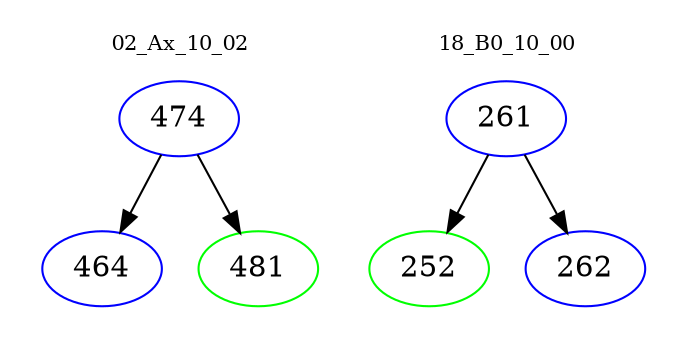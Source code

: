 digraph{
subgraph cluster_0 {
color = white
label = "02_Ax_10_02";
fontsize=10;
T0_474 [label="474", color="blue"]
T0_474 -> T0_464 [color="black"]
T0_464 [label="464", color="blue"]
T0_474 -> T0_481 [color="black"]
T0_481 [label="481", color="green"]
}
subgraph cluster_1 {
color = white
label = "18_B0_10_00";
fontsize=10;
T1_261 [label="261", color="blue"]
T1_261 -> T1_252 [color="black"]
T1_252 [label="252", color="green"]
T1_261 -> T1_262 [color="black"]
T1_262 [label="262", color="blue"]
}
}
